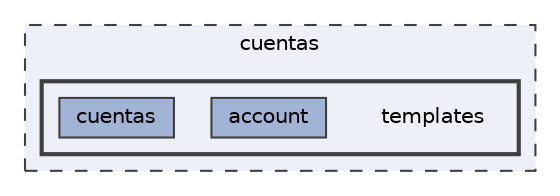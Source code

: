 digraph "cuentas/templates"
{
 // LATEX_PDF_SIZE
  bgcolor="transparent";
  edge [fontname=Helvetica,fontsize=10,labelfontname=Helvetica,labelfontsize=10];
  node [fontname=Helvetica,fontsize=10,shape=box,height=0.2,width=0.4];
  compound=true
  subgraph clusterdir_0a980483270275137af8969f1478f250 {
    graph [ bgcolor="#edf0f7", pencolor="grey25", label="cuentas", fontname=Helvetica,fontsize=10 style="filled,dashed", URL="dir_0a980483270275137af8969f1478f250.html",tooltip=""]
  subgraph clusterdir_23d4696e9c70e40e6f2525f56fa2ed70 {
    graph [ bgcolor="#edf0f7", pencolor="grey25", label="", fontname=Helvetica,fontsize=10 style="filled,bold", URL="dir_23d4696e9c70e40e6f2525f56fa2ed70.html",tooltip=""]
    dir_23d4696e9c70e40e6f2525f56fa2ed70 [shape=plaintext, label="templates"];
  dir_4bf1b6d4dd3ff421b45e07a22f58c8e5 [label="account", fillcolor="#a2b4d6", color="grey25", style="filled", URL="dir_4bf1b6d4dd3ff421b45e07a22f58c8e5.html",tooltip=""];
  dir_18c043f8f9aee6dcaf4d16c9ba8845e7 [label="cuentas", fillcolor="#a2b4d6", color="grey25", style="filled", URL="dir_18c043f8f9aee6dcaf4d16c9ba8845e7.html",tooltip=""];
  }
  }
}
